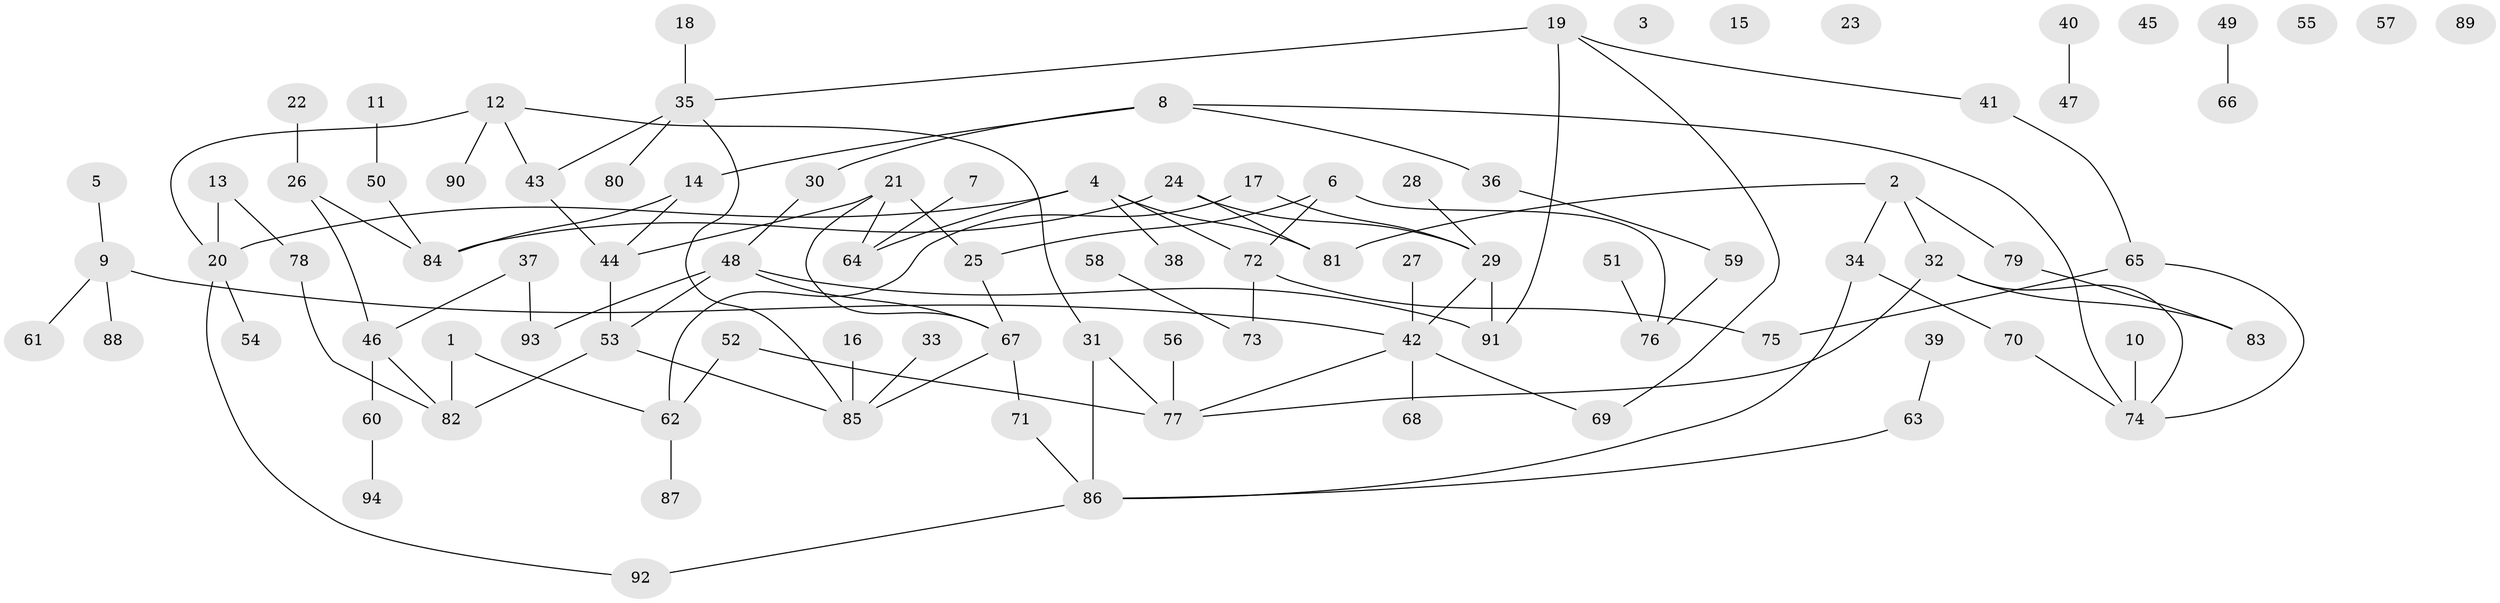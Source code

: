 // Generated by graph-tools (version 1.1) at 2025/40/03/09/25 04:40:42]
// undirected, 94 vertices, 111 edges
graph export_dot {
graph [start="1"]
  node [color=gray90,style=filled];
  1;
  2;
  3;
  4;
  5;
  6;
  7;
  8;
  9;
  10;
  11;
  12;
  13;
  14;
  15;
  16;
  17;
  18;
  19;
  20;
  21;
  22;
  23;
  24;
  25;
  26;
  27;
  28;
  29;
  30;
  31;
  32;
  33;
  34;
  35;
  36;
  37;
  38;
  39;
  40;
  41;
  42;
  43;
  44;
  45;
  46;
  47;
  48;
  49;
  50;
  51;
  52;
  53;
  54;
  55;
  56;
  57;
  58;
  59;
  60;
  61;
  62;
  63;
  64;
  65;
  66;
  67;
  68;
  69;
  70;
  71;
  72;
  73;
  74;
  75;
  76;
  77;
  78;
  79;
  80;
  81;
  82;
  83;
  84;
  85;
  86;
  87;
  88;
  89;
  90;
  91;
  92;
  93;
  94;
  1 -- 62;
  1 -- 82;
  2 -- 32;
  2 -- 34;
  2 -- 79;
  2 -- 81;
  4 -- 20;
  4 -- 38;
  4 -- 64;
  4 -- 72;
  4 -- 81;
  5 -- 9;
  6 -- 25;
  6 -- 72;
  6 -- 76;
  7 -- 64;
  8 -- 14;
  8 -- 30;
  8 -- 36;
  8 -- 74;
  9 -- 42;
  9 -- 61;
  9 -- 88;
  10 -- 74;
  11 -- 50;
  12 -- 20;
  12 -- 31;
  12 -- 43;
  12 -- 90;
  13 -- 20;
  13 -- 78;
  14 -- 44;
  14 -- 84;
  16 -- 85;
  17 -- 29;
  17 -- 62;
  18 -- 35;
  19 -- 35;
  19 -- 41;
  19 -- 69;
  19 -- 91;
  20 -- 54;
  20 -- 92;
  21 -- 25;
  21 -- 44;
  21 -- 64;
  21 -- 67;
  22 -- 26;
  24 -- 29;
  24 -- 81;
  24 -- 84;
  25 -- 67;
  26 -- 46;
  26 -- 84;
  27 -- 42;
  28 -- 29;
  29 -- 42;
  29 -- 91;
  30 -- 48;
  31 -- 77;
  31 -- 86;
  32 -- 74;
  32 -- 77;
  32 -- 83;
  33 -- 85;
  34 -- 70;
  34 -- 86;
  35 -- 43;
  35 -- 80;
  35 -- 85;
  36 -- 59;
  37 -- 46;
  37 -- 93;
  39 -- 63;
  40 -- 47;
  41 -- 65;
  42 -- 68;
  42 -- 69;
  42 -- 77;
  43 -- 44;
  44 -- 53;
  46 -- 60;
  46 -- 82;
  48 -- 53;
  48 -- 67;
  48 -- 91;
  48 -- 93;
  49 -- 66;
  50 -- 84;
  51 -- 76;
  52 -- 62;
  52 -- 77;
  53 -- 82;
  53 -- 85;
  56 -- 77;
  58 -- 73;
  59 -- 76;
  60 -- 94;
  62 -- 87;
  63 -- 86;
  65 -- 74;
  65 -- 75;
  67 -- 71;
  67 -- 85;
  70 -- 74;
  71 -- 86;
  72 -- 73;
  72 -- 75;
  78 -- 82;
  79 -- 83;
  86 -- 92;
}
